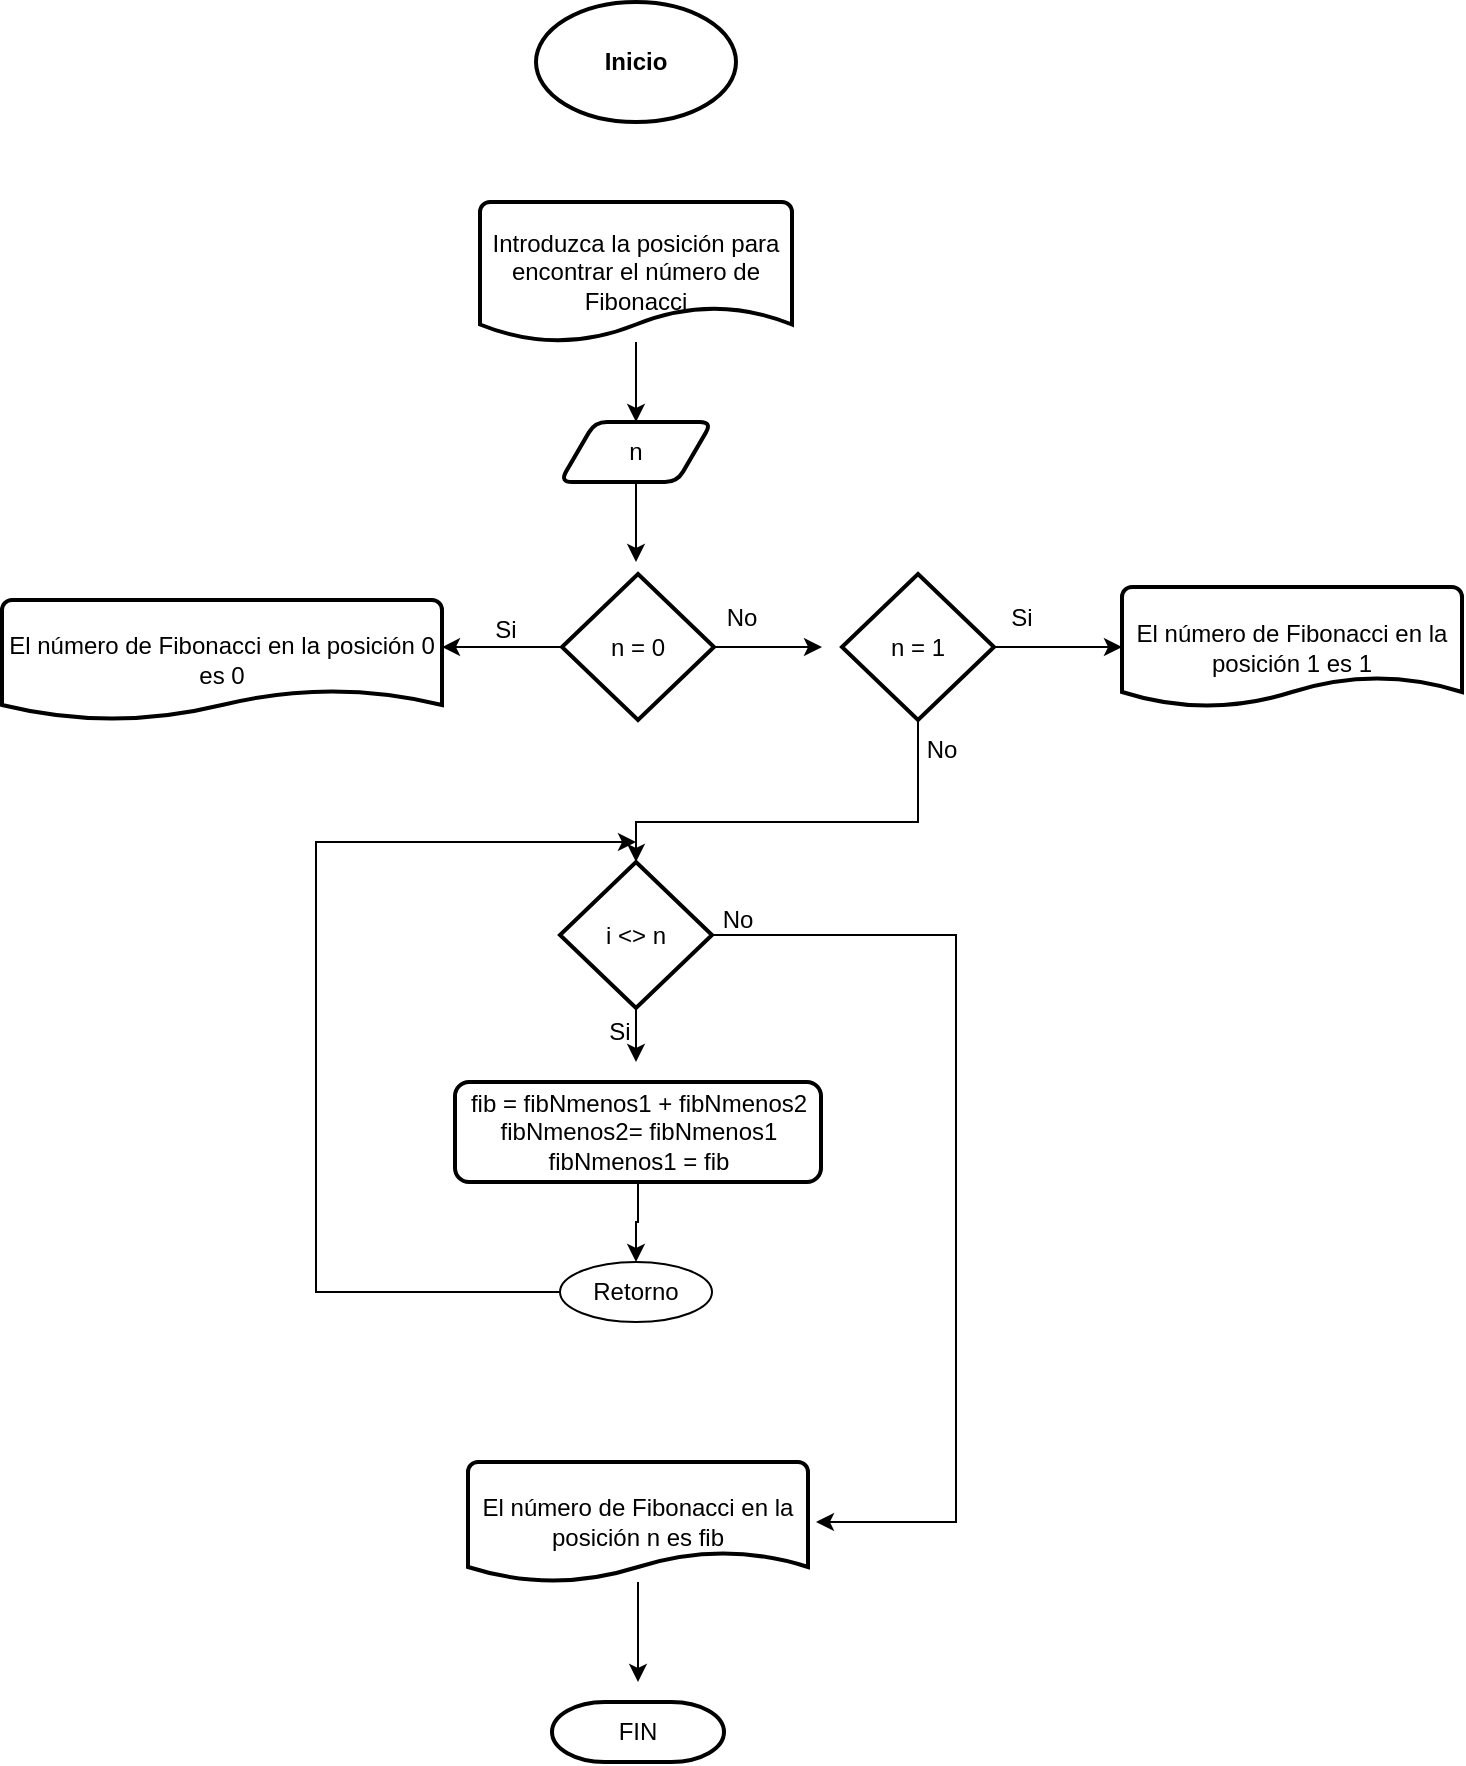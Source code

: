 <mxfile version="22.0.4" type="github">
  <diagram name="Página-1" id="ZjUV8_jsT-Y878KHaoqv">
    <mxGraphModel dx="367" dy="650" grid="1" gridSize="10" guides="1" tooltips="1" connect="1" arrows="1" fold="1" page="1" pageScale="1" pageWidth="827" pageHeight="1169" math="0" shadow="0">
      <root>
        <mxCell id="0" />
        <mxCell id="1" parent="0" />
        <mxCell id="xzQwSftwZzvsqTabIo1f-1" value="&lt;b&gt;Inicio&lt;/b&gt;" style="strokeWidth=2;html=1;shape=mxgraph.flowchart.start_1;whiteSpace=wrap;" vertex="1" parent="1">
          <mxGeometry x="340" y="70" width="100" height="60" as="geometry" />
        </mxCell>
        <mxCell id="xzQwSftwZzvsqTabIo1f-33" style="edgeStyle=orthogonalEdgeStyle;rounded=0;orthogonalLoop=1;jettySize=auto;html=1;entryX=0.5;entryY=0;entryDx=0;entryDy=0;" edge="1" parent="1" source="xzQwSftwZzvsqTabIo1f-2" target="xzQwSftwZzvsqTabIo1f-3">
          <mxGeometry relative="1" as="geometry" />
        </mxCell>
        <mxCell id="xzQwSftwZzvsqTabIo1f-2" value="Introduzca la posición para encontrar el número de Fibonacci" style="strokeWidth=2;html=1;shape=mxgraph.flowchart.document2;whiteSpace=wrap;size=0.25;" vertex="1" parent="1">
          <mxGeometry x="312" y="170" width="156" height="70" as="geometry" />
        </mxCell>
        <mxCell id="xzQwSftwZzvsqTabIo1f-3" value="n" style="shape=parallelogram;html=1;strokeWidth=2;perimeter=parallelogramPerimeter;whiteSpace=wrap;rounded=1;arcSize=12;size=0.23;" vertex="1" parent="1">
          <mxGeometry x="352" y="280" width="76" height="30" as="geometry" />
        </mxCell>
        <mxCell id="xzQwSftwZzvsqTabIo1f-9" style="edgeStyle=orthogonalEdgeStyle;rounded=0;orthogonalLoop=1;jettySize=auto;html=1;entryX=0.5;entryY=0;entryDx=0;entryDy=0;entryPerimeter=0;" edge="1" parent="1" source="xzQwSftwZzvsqTabIo1f-3">
          <mxGeometry relative="1" as="geometry">
            <mxPoint x="390" y="350" as="targetPoint" />
          </mxGeometry>
        </mxCell>
        <mxCell id="xzQwSftwZzvsqTabIo1f-28" style="edgeStyle=orthogonalEdgeStyle;rounded=0;orthogonalLoop=1;jettySize=auto;html=1;" edge="1" parent="1" source="xzQwSftwZzvsqTabIo1f-12">
          <mxGeometry relative="1" as="geometry">
            <mxPoint x="483" y="392.5" as="targetPoint" />
          </mxGeometry>
        </mxCell>
        <mxCell id="xzQwSftwZzvsqTabIo1f-12" value="n = 0" style="strokeWidth=2;html=1;shape=mxgraph.flowchart.decision;whiteSpace=wrap;" vertex="1" parent="1">
          <mxGeometry x="353" y="356" width="76" height="73" as="geometry" />
        </mxCell>
        <mxCell id="xzQwSftwZzvsqTabIo1f-16" value="Si" style="text;html=1;strokeColor=none;fillColor=none;align=center;verticalAlign=middle;whiteSpace=wrap;rounded=0;" vertex="1" parent="1">
          <mxGeometry x="295" y="369" width="60" height="30" as="geometry" />
        </mxCell>
        <mxCell id="xzQwSftwZzvsqTabIo1f-21" value="El número de Fibonacci en la posición 0 es 0" style="strokeWidth=2;html=1;shape=mxgraph.flowchart.document2;whiteSpace=wrap;size=0.25;" vertex="1" parent="1">
          <mxGeometry x="73" y="369" width="220" height="60" as="geometry" />
        </mxCell>
        <mxCell id="xzQwSftwZzvsqTabIo1f-22" style="edgeStyle=orthogonalEdgeStyle;rounded=0;orthogonalLoop=1;jettySize=auto;html=1;entryX=1;entryY=0.392;entryDx=0;entryDy=0;entryPerimeter=0;" edge="1" parent="1" source="xzQwSftwZzvsqTabIo1f-12" target="xzQwSftwZzvsqTabIo1f-21">
          <mxGeometry relative="1" as="geometry" />
        </mxCell>
        <mxCell id="xzQwSftwZzvsqTabIo1f-23" value="No" style="text;html=1;strokeColor=none;fillColor=none;align=center;verticalAlign=middle;whiteSpace=wrap;rounded=0;" vertex="1" parent="1">
          <mxGeometry x="413" y="362.5" width="60" height="30" as="geometry" />
        </mxCell>
        <mxCell id="xzQwSftwZzvsqTabIo1f-29" style="edgeStyle=orthogonalEdgeStyle;rounded=0;orthogonalLoop=1;jettySize=auto;html=1;" edge="1" parent="1" source="xzQwSftwZzvsqTabIo1f-25">
          <mxGeometry relative="1" as="geometry">
            <mxPoint x="633" y="392.5" as="targetPoint" />
          </mxGeometry>
        </mxCell>
        <mxCell id="xzQwSftwZzvsqTabIo1f-37" style="edgeStyle=orthogonalEdgeStyle;rounded=0;orthogonalLoop=1;jettySize=auto;html=1;entryX=0.5;entryY=0;entryDx=0;entryDy=0;entryPerimeter=0;" edge="1" parent="1" source="xzQwSftwZzvsqTabIo1f-25" target="xzQwSftwZzvsqTabIo1f-34">
          <mxGeometry relative="1" as="geometry">
            <mxPoint x="390" y="480" as="targetPoint" />
            <Array as="points">
              <mxPoint x="531" y="480" />
              <mxPoint x="390" y="480" />
            </Array>
          </mxGeometry>
        </mxCell>
        <mxCell id="xzQwSftwZzvsqTabIo1f-25" value="n = 1" style="strokeWidth=2;html=1;shape=mxgraph.flowchart.decision;whiteSpace=wrap;" vertex="1" parent="1">
          <mxGeometry x="493" y="356" width="76" height="73" as="geometry" />
        </mxCell>
        <mxCell id="xzQwSftwZzvsqTabIo1f-30" value="Si" style="text;html=1;strokeColor=none;fillColor=none;align=center;verticalAlign=middle;whiteSpace=wrap;rounded=0;" vertex="1" parent="1">
          <mxGeometry x="553" y="362.5" width="60" height="30" as="geometry" />
        </mxCell>
        <mxCell id="xzQwSftwZzvsqTabIo1f-32" value="El número de Fibonacci en la posición 1 es 1" style="strokeWidth=2;html=1;shape=mxgraph.flowchart.document2;whiteSpace=wrap;size=0.25;" vertex="1" parent="1">
          <mxGeometry x="633" y="362.5" width="170" height="60" as="geometry" />
        </mxCell>
        <mxCell id="xzQwSftwZzvsqTabIo1f-43" style="edgeStyle=orthogonalEdgeStyle;rounded=0;orthogonalLoop=1;jettySize=auto;html=1;" edge="1" parent="1" source="xzQwSftwZzvsqTabIo1f-34">
          <mxGeometry relative="1" as="geometry">
            <mxPoint x="390" y="600" as="targetPoint" />
          </mxGeometry>
        </mxCell>
        <mxCell id="xzQwSftwZzvsqTabIo1f-48" style="edgeStyle=orthogonalEdgeStyle;rounded=0;orthogonalLoop=1;jettySize=auto;html=1;" edge="1" parent="1" source="xzQwSftwZzvsqTabIo1f-34">
          <mxGeometry relative="1" as="geometry">
            <mxPoint x="480" y="830" as="targetPoint" />
            <Array as="points">
              <mxPoint x="550" y="537" />
            </Array>
          </mxGeometry>
        </mxCell>
        <mxCell id="xzQwSftwZzvsqTabIo1f-34" value="i &amp;lt;&amp;gt; n" style="strokeWidth=2;html=1;shape=mxgraph.flowchart.decision;whiteSpace=wrap;" vertex="1" parent="1">
          <mxGeometry x="352" y="500" width="76" height="73" as="geometry" />
        </mxCell>
        <mxCell id="xzQwSftwZzvsqTabIo1f-45" style="edgeStyle=orthogonalEdgeStyle;rounded=0;orthogonalLoop=1;jettySize=auto;html=1;entryX=0.5;entryY=0;entryDx=0;entryDy=0;" edge="1" parent="1" source="xzQwSftwZzvsqTabIo1f-35" target="xzQwSftwZzvsqTabIo1f-44">
          <mxGeometry relative="1" as="geometry" />
        </mxCell>
        <mxCell id="xzQwSftwZzvsqTabIo1f-35" value="fib = fibNmenos1 + fibNmenos2&lt;br&gt;fibNmenos2= fibNmenos1&lt;br&gt;fibNmenos1 = fib" style="rounded=1;whiteSpace=wrap;html=1;absoluteArcSize=1;arcSize=14;strokeWidth=2;" vertex="1" parent="1">
          <mxGeometry x="299.5" y="610" width="183" height="50" as="geometry" />
        </mxCell>
        <mxCell id="xzQwSftwZzvsqTabIo1f-38" value="No" style="text;html=1;strokeColor=none;fillColor=none;align=center;verticalAlign=middle;whiteSpace=wrap;rounded=0;" vertex="1" parent="1">
          <mxGeometry x="513" y="429" width="60" height="30" as="geometry" />
        </mxCell>
        <mxCell id="xzQwSftwZzvsqTabIo1f-46" style="edgeStyle=orthogonalEdgeStyle;rounded=0;orthogonalLoop=1;jettySize=auto;html=1;" edge="1" parent="1" source="xzQwSftwZzvsqTabIo1f-44">
          <mxGeometry relative="1" as="geometry">
            <mxPoint x="390" y="490" as="targetPoint" />
            <Array as="points">
              <mxPoint x="230" y="715" />
            </Array>
          </mxGeometry>
        </mxCell>
        <mxCell id="xzQwSftwZzvsqTabIo1f-44" value="Retorno" style="ellipse;whiteSpace=wrap;html=1;" vertex="1" parent="1">
          <mxGeometry x="352" y="700" width="76" height="30" as="geometry" />
        </mxCell>
        <mxCell id="xzQwSftwZzvsqTabIo1f-47" value="Si" style="text;html=1;strokeColor=none;fillColor=none;align=center;verticalAlign=middle;whiteSpace=wrap;rounded=0;" vertex="1" parent="1">
          <mxGeometry x="352" y="570" width="60" height="30" as="geometry" />
        </mxCell>
        <mxCell id="xzQwSftwZzvsqTabIo1f-53" style="edgeStyle=orthogonalEdgeStyle;rounded=0;orthogonalLoop=1;jettySize=auto;html=1;" edge="1" parent="1" source="xzQwSftwZzvsqTabIo1f-50">
          <mxGeometry relative="1" as="geometry">
            <mxPoint x="391" y="910" as="targetPoint" />
          </mxGeometry>
        </mxCell>
        <mxCell id="xzQwSftwZzvsqTabIo1f-50" value="El número de Fibonacci en la posición n es fib" style="strokeWidth=2;html=1;shape=mxgraph.flowchart.document2;whiteSpace=wrap;size=0.25;" vertex="1" parent="1">
          <mxGeometry x="306" y="800" width="170" height="60" as="geometry" />
        </mxCell>
        <mxCell id="xzQwSftwZzvsqTabIo1f-51" value="No" style="text;html=1;strokeColor=none;fillColor=none;align=center;verticalAlign=middle;whiteSpace=wrap;rounded=0;" vertex="1" parent="1">
          <mxGeometry x="411" y="514" width="60" height="30" as="geometry" />
        </mxCell>
        <mxCell id="xzQwSftwZzvsqTabIo1f-52" value="FIN" style="strokeWidth=2;html=1;shape=mxgraph.flowchart.terminator;whiteSpace=wrap;" vertex="1" parent="1">
          <mxGeometry x="348" y="920" width="86" height="30" as="geometry" />
        </mxCell>
      </root>
    </mxGraphModel>
  </diagram>
</mxfile>
